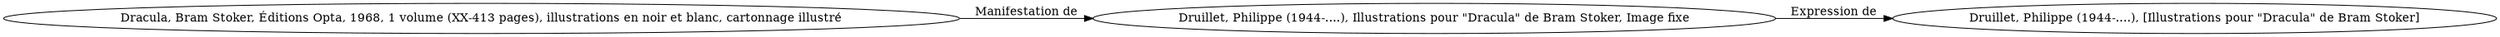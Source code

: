 // Notice UMLRM0150
digraph UMLRM0150 {
	rankdir=LR
	size="20,20"
	UMLRM0150 [label="Druillet, Philippe (1944-....), [Illustrations pour \"Dracula\" de Bram Stoker]"]
	UMLRM0151 [label="Druillet, Philippe (1944-....), Illustrations pour \"Dracula\" de Bram Stoker, Image fixe"]
	UMLRM0151 -> UMLRM0150 [label="Expression de"]
	UMLRM0110 [label="Dracula, Bram Stoker, Éditions Opta, 1968, 1 volume (XX-413 pages), illustrations en noir et blanc, cartonnage illustré"]
	UMLRM0110 -> UMLRM0151 [label="Manifestation de"]
}
